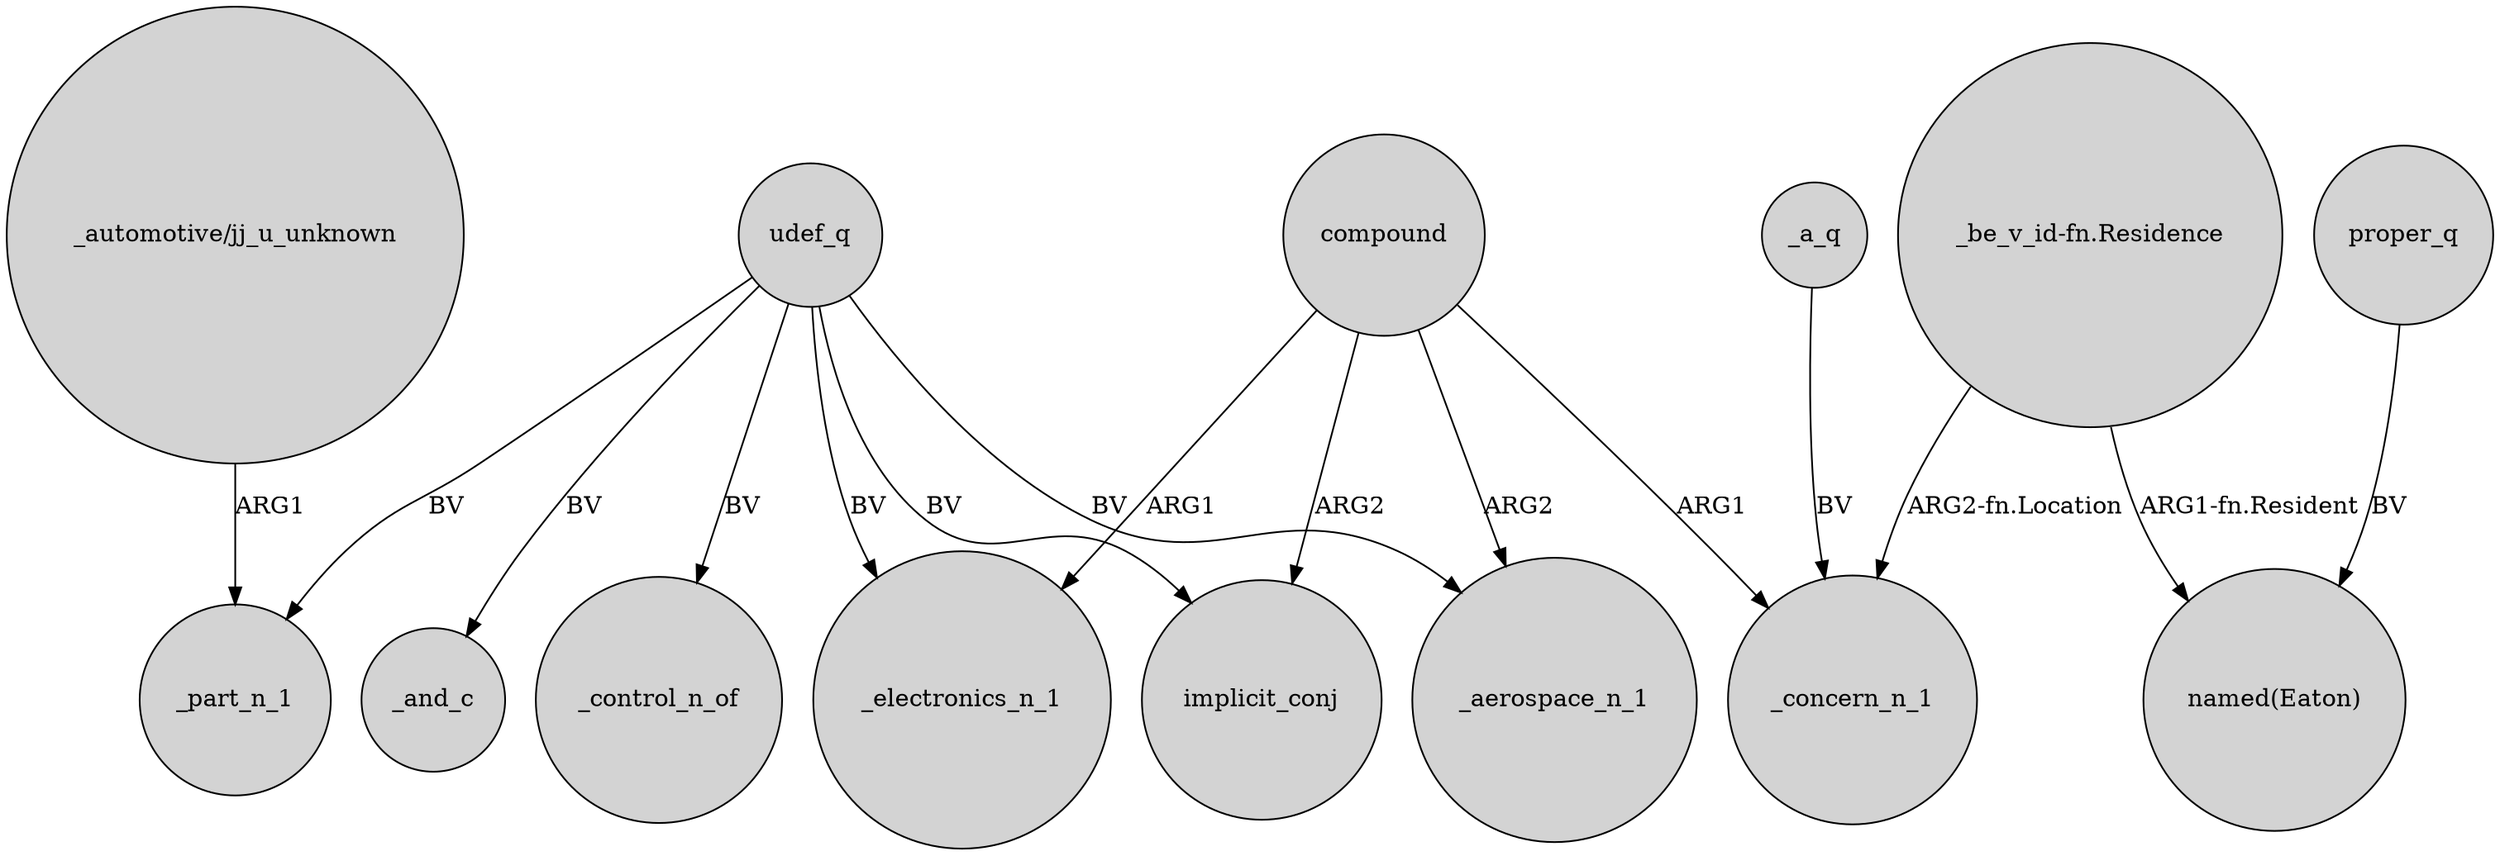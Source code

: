 digraph {
	node [shape=circle style=filled]
	"_automotive/jj_u_unknown" -> _part_n_1 [label=ARG1]
	"_be_v_id-fn.Residence" -> "named(Eaton)" [label="ARG1-fn.Resident"]
	udef_q -> implicit_conj [label=BV]
	udef_q -> _part_n_1 [label=BV]
	"_be_v_id-fn.Residence" -> _concern_n_1 [label="ARG2-fn.Location"]
	compound -> _aerospace_n_1 [label=ARG2]
	compound -> _concern_n_1 [label=ARG1]
	proper_q -> "named(Eaton)" [label=BV]
	udef_q -> _electronics_n_1 [label=BV]
	udef_q -> _aerospace_n_1 [label=BV]
	compound -> _electronics_n_1 [label=ARG1]
	udef_q -> _and_c [label=BV]
	udef_q -> _control_n_of [label=BV]
	_a_q -> _concern_n_1 [label=BV]
	compound -> implicit_conj [label=ARG2]
}
